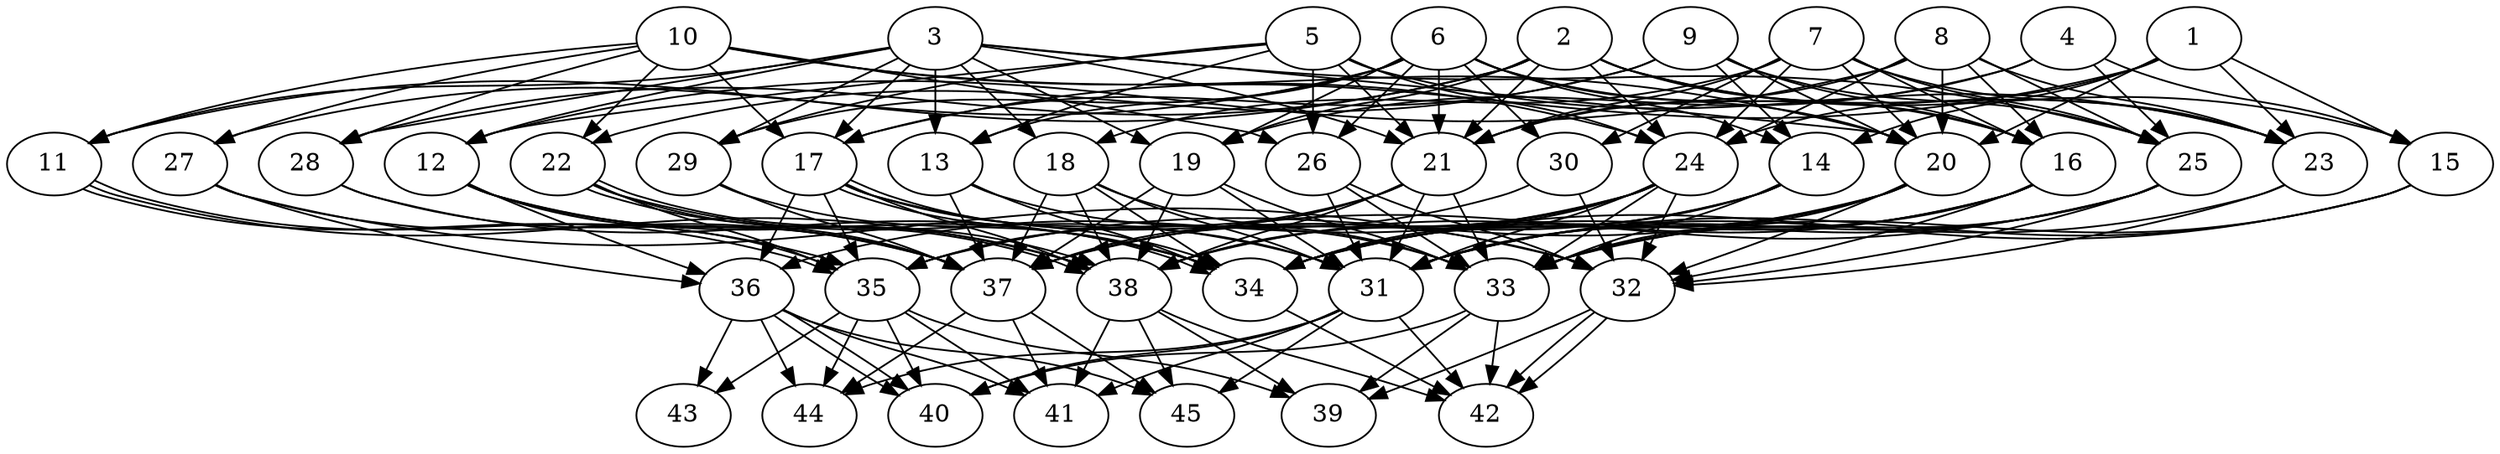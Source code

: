 // DAG automatically generated by daggen at Thu Oct  3 14:07:24 2019
// ./daggen --dot -n 45 --ccr 0.3 --fat 0.7 --regular 0.5 --density 0.7 --mindata 5242880 --maxdata 52428800 
digraph G {
  1 [size="70754987", alpha="0.10", expect_size="21226496"] 
  1 -> 14 [size ="21226496"]
  1 -> 15 [size ="21226496"]
  1 -> 17 [size ="21226496"]
  1 -> 20 [size ="21226496"]
  1 -> 23 [size ="21226496"]
  1 -> 24 [size ="21226496"]
  2 [size="54132053", alpha="0.18", expect_size="16239616"] 
  2 -> 11 [size ="16239616"]
  2 -> 15 [size ="16239616"]
  2 -> 16 [size ="16239616"]
  2 -> 19 [size ="16239616"]
  2 -> 21 [size ="16239616"]
  2 -> 23 [size ="16239616"]
  2 -> 24 [size ="16239616"]
  2 -> 28 [size ="16239616"]
  3 [size="91385173", alpha="0.07", expect_size="27415552"] 
  3 -> 11 [size ="27415552"]
  3 -> 12 [size ="27415552"]
  3 -> 13 [size ="27415552"]
  3 -> 17 [size ="27415552"]
  3 -> 18 [size ="27415552"]
  3 -> 19 [size ="27415552"]
  3 -> 20 [size ="27415552"]
  3 -> 21 [size ="27415552"]
  3 -> 25 [size ="27415552"]
  3 -> 28 [size ="27415552"]
  3 -> 29 [size ="27415552"]
  4 [size="111510187", alpha="0.06", expect_size="33453056"] 
  4 -> 15 [size ="33453056"]
  4 -> 19 [size ="33453056"]
  4 -> 21 [size ="33453056"]
  4 -> 25 [size ="33453056"]
  5 [size="114807467", alpha="0.17", expect_size="34442240"] 
  5 -> 12 [size ="34442240"]
  5 -> 13 [size ="34442240"]
  5 -> 21 [size ="34442240"]
  5 -> 23 [size ="34442240"]
  5 -> 24 [size ="34442240"]
  5 -> 26 [size ="34442240"]
  5 -> 29 [size ="34442240"]
  6 [size="102952960", alpha="0.15", expect_size="30885888"] 
  6 -> 13 [size ="30885888"]
  6 -> 14 [size ="30885888"]
  6 -> 16 [size ="30885888"]
  6 -> 19 [size ="30885888"]
  6 -> 20 [size ="30885888"]
  6 -> 21 [size ="30885888"]
  6 -> 26 [size ="30885888"]
  6 -> 27 [size ="30885888"]
  6 -> 29 [size ="30885888"]
  6 -> 30 [size ="30885888"]
  7 [size="156385280", alpha="0.14", expect_size="46915584"] 
  7 -> 16 [size ="46915584"]
  7 -> 18 [size ="46915584"]
  7 -> 20 [size ="46915584"]
  7 -> 21 [size ="46915584"]
  7 -> 23 [size ="46915584"]
  7 -> 24 [size ="46915584"]
  7 -> 25 [size ="46915584"]
  7 -> 30 [size ="46915584"]
  8 [size="20875947", alpha="0.01", expect_size="6262784"] 
  8 -> 12 [size ="6262784"]
  8 -> 16 [size ="6262784"]
  8 -> 20 [size ="6262784"]
  8 -> 21 [size ="6262784"]
  8 -> 23 [size ="6262784"]
  8 -> 24 [size ="6262784"]
  8 -> 25 [size ="6262784"]
  9 [size="97348267", alpha="0.13", expect_size="29204480"] 
  9 -> 14 [size ="29204480"]
  9 -> 16 [size ="29204480"]
  9 -> 17 [size ="29204480"]
  9 -> 20 [size ="29204480"]
  9 -> 22 [size ="29204480"]
  9 -> 25 [size ="29204480"]
  10 [size="134062080", alpha="0.15", expect_size="40218624"] 
  10 -> 11 [size ="40218624"]
  10 -> 17 [size ="40218624"]
  10 -> 20 [size ="40218624"]
  10 -> 22 [size ="40218624"]
  10 -> 24 [size ="40218624"]
  10 -> 26 [size ="40218624"]
  10 -> 27 [size ="40218624"]
  10 -> 28 [size ="40218624"]
  11 [size="36341760", alpha="0.04", expect_size="10902528"] 
  11 -> 35 [size ="10902528"]
  11 -> 35 [size ="10902528"]
  11 -> 38 [size ="10902528"]
  12 [size="112657067", alpha="0.20", expect_size="33797120"] 
  12 -> 34 [size ="33797120"]
  12 -> 35 [size ="33797120"]
  12 -> 36 [size ="33797120"]
  12 -> 37 [size ="33797120"]
  12 -> 38 [size ="33797120"]
  13 [size="98413227", alpha="0.12", expect_size="29523968"] 
  13 -> 33 [size ="29523968"]
  13 -> 34 [size ="29523968"]
  13 -> 37 [size ="29523968"]
  14 [size="150111573", alpha="0.00", expect_size="45033472"] 
  14 -> 33 [size ="45033472"]
  14 -> 34 [size ="45033472"]
  14 -> 37 [size ="45033472"]
  14 -> 38 [size ="45033472"]
  15 [size="41687040", alpha="0.06", expect_size="12506112"] 
  15 -> 31 [size ="12506112"]
  15 -> 33 [size ="12506112"]
  15 -> 34 [size ="12506112"]
  16 [size="20691627", alpha="0.18", expect_size="6207488"] 
  16 -> 31 [size ="6207488"]
  16 -> 32 [size ="6207488"]
  16 -> 33 [size ="6207488"]
  16 -> 34 [size ="6207488"]
  16 -> 38 [size ="6207488"]
  17 [size="142417920", alpha="0.01", expect_size="42725376"] 
  17 -> 31 [size ="42725376"]
  17 -> 32 [size ="42725376"]
  17 -> 34 [size ="42725376"]
  17 -> 34 [size ="42725376"]
  17 -> 35 [size ="42725376"]
  17 -> 36 [size ="42725376"]
  17 -> 38 [size ="42725376"]
  18 [size="97815893", alpha="0.11", expect_size="29344768"] 
  18 -> 31 [size ="29344768"]
  18 -> 33 [size ="29344768"]
  18 -> 34 [size ="29344768"]
  18 -> 37 [size ="29344768"]
  18 -> 38 [size ="29344768"]
  19 [size="109045760", alpha="0.00", expect_size="32713728"] 
  19 -> 31 [size ="32713728"]
  19 -> 33 [size ="32713728"]
  19 -> 37 [size ="32713728"]
  19 -> 38 [size ="32713728"]
  20 [size="57272320", alpha="0.09", expect_size="17181696"] 
  20 -> 31 [size ="17181696"]
  20 -> 32 [size ="17181696"]
  20 -> 33 [size ="17181696"]
  20 -> 34 [size ="17181696"]
  20 -> 35 [size ="17181696"]
  21 [size="20077227", alpha="0.05", expect_size="6023168"] 
  21 -> 31 [size ="6023168"]
  21 -> 33 [size ="6023168"]
  21 -> 35 [size ="6023168"]
  21 -> 37 [size ="6023168"]
  21 -> 38 [size ="6023168"]
  22 [size="52046507", alpha="0.05", expect_size="15613952"] 
  22 -> 31 [size ="15613952"]
  22 -> 35 [size ="15613952"]
  22 -> 37 [size ="15613952"]
  22 -> 38 [size ="15613952"]
  22 -> 38 [size ="15613952"]
  23 [size="51729067", alpha="0.15", expect_size="15518720"] 
  23 -> 31 [size ="15518720"]
  23 -> 32 [size ="15518720"]
  24 [size="145831253", alpha="0.16", expect_size="43749376"] 
  24 -> 31 [size ="43749376"]
  24 -> 32 [size ="43749376"]
  24 -> 33 [size ="43749376"]
  24 -> 34 [size ="43749376"]
  24 -> 36 [size ="43749376"]
  24 -> 37 [size ="43749376"]
  24 -> 38 [size ="43749376"]
  25 [size="147213653", alpha="0.10", expect_size="44164096"] 
  25 -> 31 [size ="44164096"]
  25 -> 32 [size ="44164096"]
  25 -> 33 [size ="44164096"]
  25 -> 34 [size ="44164096"]
  25 -> 37 [size ="44164096"]
  26 [size="37444267", alpha="0.15", expect_size="11233280"] 
  26 -> 31 [size ="11233280"]
  26 -> 32 [size ="11233280"]
  26 -> 33 [size ="11233280"]
  27 [size="20425387", alpha="0.18", expect_size="6127616"] 
  27 -> 32 [size ="6127616"]
  27 -> 36 [size ="6127616"]
  27 -> 37 [size ="6127616"]
  28 [size="25569280", alpha="0.01", expect_size="7670784"] 
  28 -> 34 [size ="7670784"]
  28 -> 37 [size ="7670784"]
  29 [size="111670613", alpha="0.14", expect_size="33501184"] 
  29 -> 34 [size ="33501184"]
  29 -> 37 [size ="33501184"]
  30 [size="115254613", alpha="0.02", expect_size="34576384"] 
  30 -> 32 [size ="34576384"]
  30 -> 35 [size ="34576384"]
  31 [size="30832640", alpha="0.12", expect_size="9249792"] 
  31 -> 40 [size ="9249792"]
  31 -> 41 [size ="9249792"]
  31 -> 42 [size ="9249792"]
  31 -> 44 [size ="9249792"]
  31 -> 45 [size ="9249792"]
  32 [size="68973227", alpha="0.14", expect_size="20691968"] 
  32 -> 39 [size ="20691968"]
  32 -> 42 [size ="20691968"]
  32 -> 42 [size ="20691968"]
  33 [size="109049173", alpha="0.07", expect_size="32714752"] 
  33 -> 39 [size ="32714752"]
  33 -> 40 [size ="32714752"]
  33 -> 42 [size ="32714752"]
  34 [size="67679573", alpha="0.17", expect_size="20303872"] 
  34 -> 42 [size ="20303872"]
  35 [size="38905173", alpha="0.09", expect_size="11671552"] 
  35 -> 39 [size ="11671552"]
  35 -> 40 [size ="11671552"]
  35 -> 41 [size ="11671552"]
  35 -> 43 [size ="11671552"]
  35 -> 44 [size ="11671552"]
  36 [size="120053760", alpha="0.02", expect_size="36016128"] 
  36 -> 40 [size ="36016128"]
  36 -> 40 [size ="36016128"]
  36 -> 41 [size ="36016128"]
  36 -> 43 [size ="36016128"]
  36 -> 44 [size ="36016128"]
  36 -> 45 [size ="36016128"]
  37 [size="82029227", alpha="0.11", expect_size="24608768"] 
  37 -> 41 [size ="24608768"]
  37 -> 44 [size ="24608768"]
  37 -> 45 [size ="24608768"]
  38 [size="63744000", alpha="0.11", expect_size="19123200"] 
  38 -> 39 [size ="19123200"]
  38 -> 41 [size ="19123200"]
  38 -> 42 [size ="19123200"]
  38 -> 45 [size ="19123200"]
  39 [size="68601173", alpha="0.01", expect_size="20580352"] 
  40 [size="19186347", alpha="0.17", expect_size="5755904"] 
  41 [size="32085333", alpha="0.13", expect_size="9625600"] 
  42 [size="126170453", alpha="0.14", expect_size="37851136"] 
  43 [size="82049707", alpha="0.19", expect_size="24614912"] 
  44 [size="137946453", alpha="0.00", expect_size="41383936"] 
  45 [size="111930027", alpha="0.18", expect_size="33579008"] 
}
